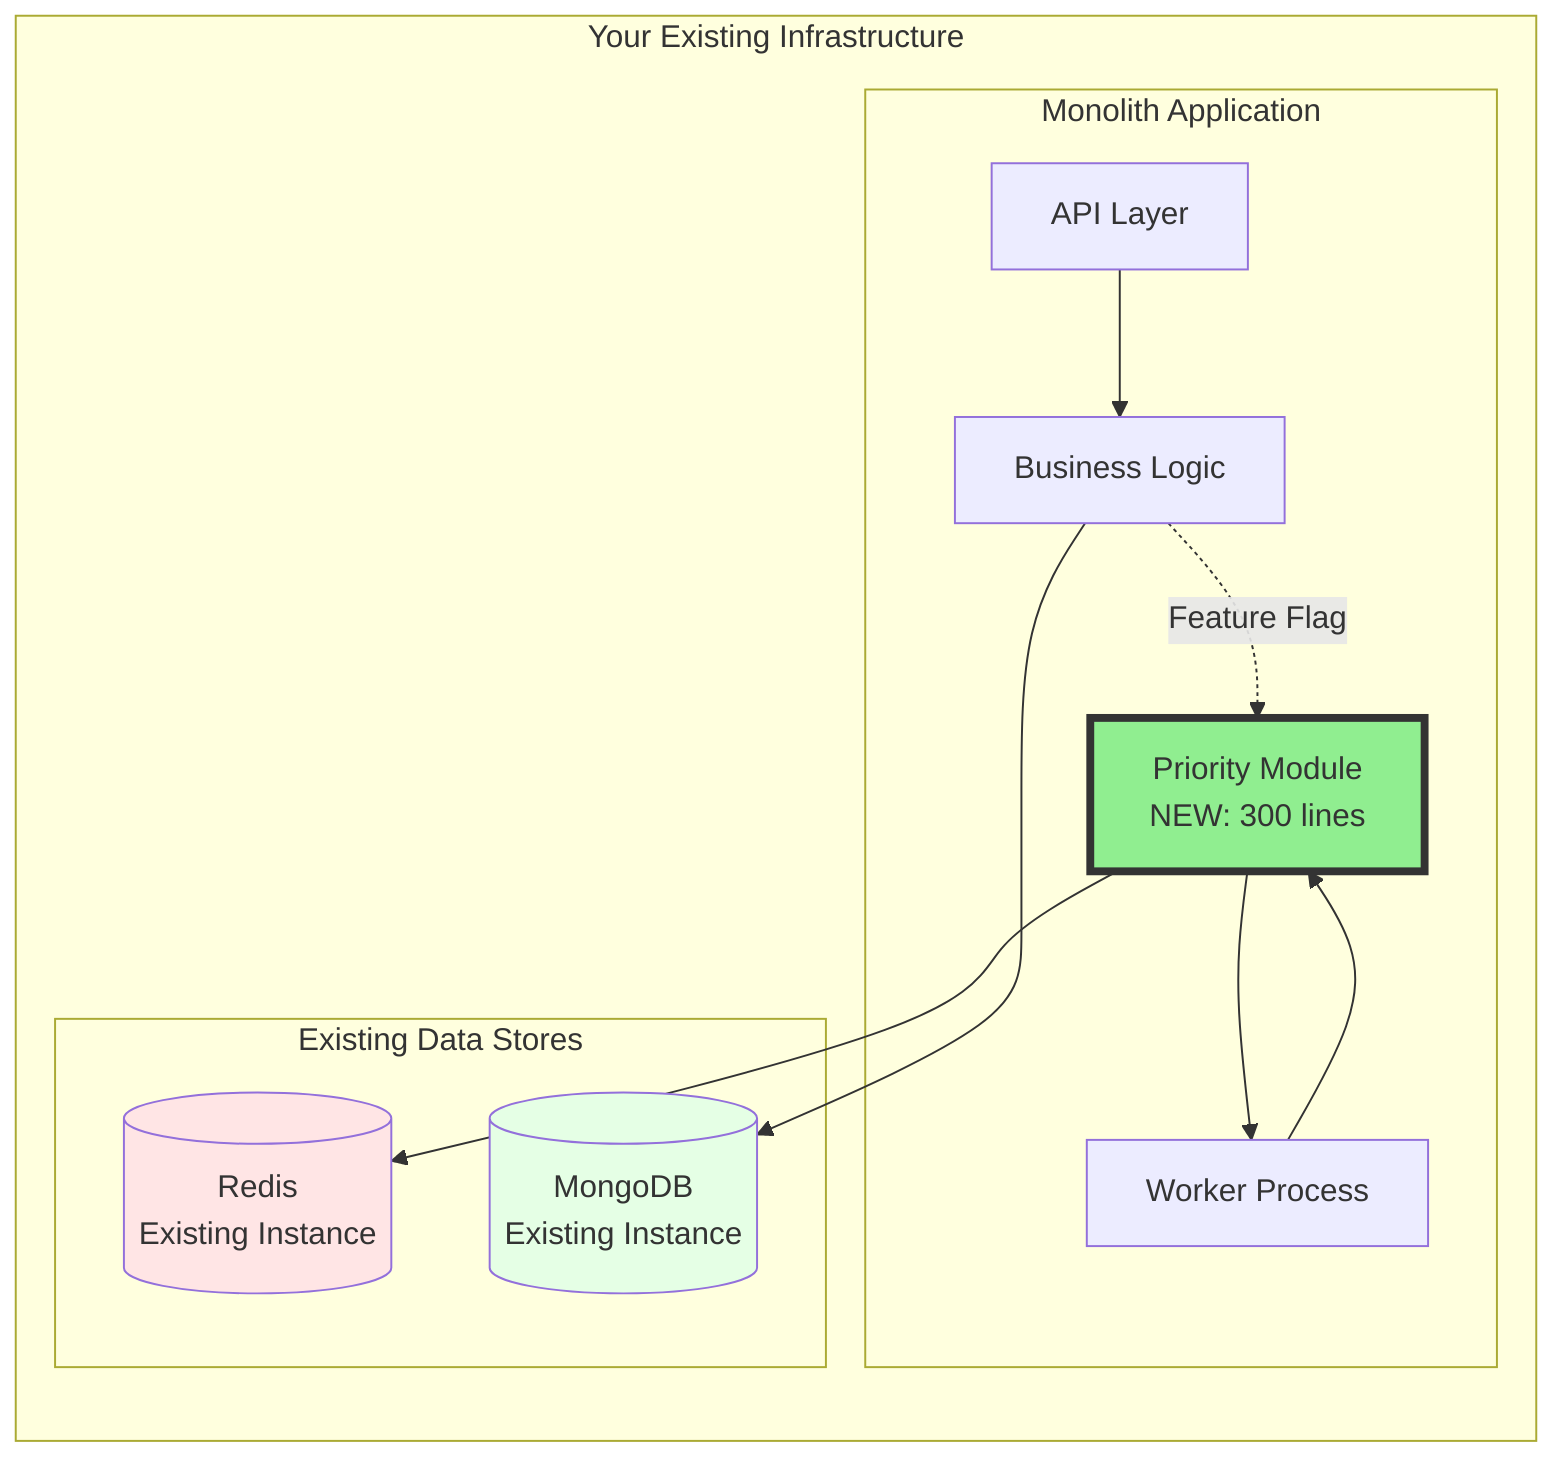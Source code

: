 graph LR
    subgraph "Your Existing Infrastructure"
        subgraph "Monolith Application"
            API[API Layer]
            BL[Business Logic]
            NEW[Priority Module<br/>NEW: 300 lines]
            WORKER[Worker Process]
        end
        
        subgraph "Existing Data Stores"
            REDIS[(Redis<br/>Existing Instance)]
            MONGO[(MongoDB<br/>Existing Instance)]
        end
        
        API --> BL
        BL -.->|Feature Flag| NEW
        NEW --> REDIS
        BL --> MONGO
        WORKER --> NEW
        NEW --> WORKER
    end
    
    style NEW fill:#90EE90,stroke:#333,stroke-width:4px
    style REDIS fill:#FFE5E5
    style MONGO fill:#E5FFE5
